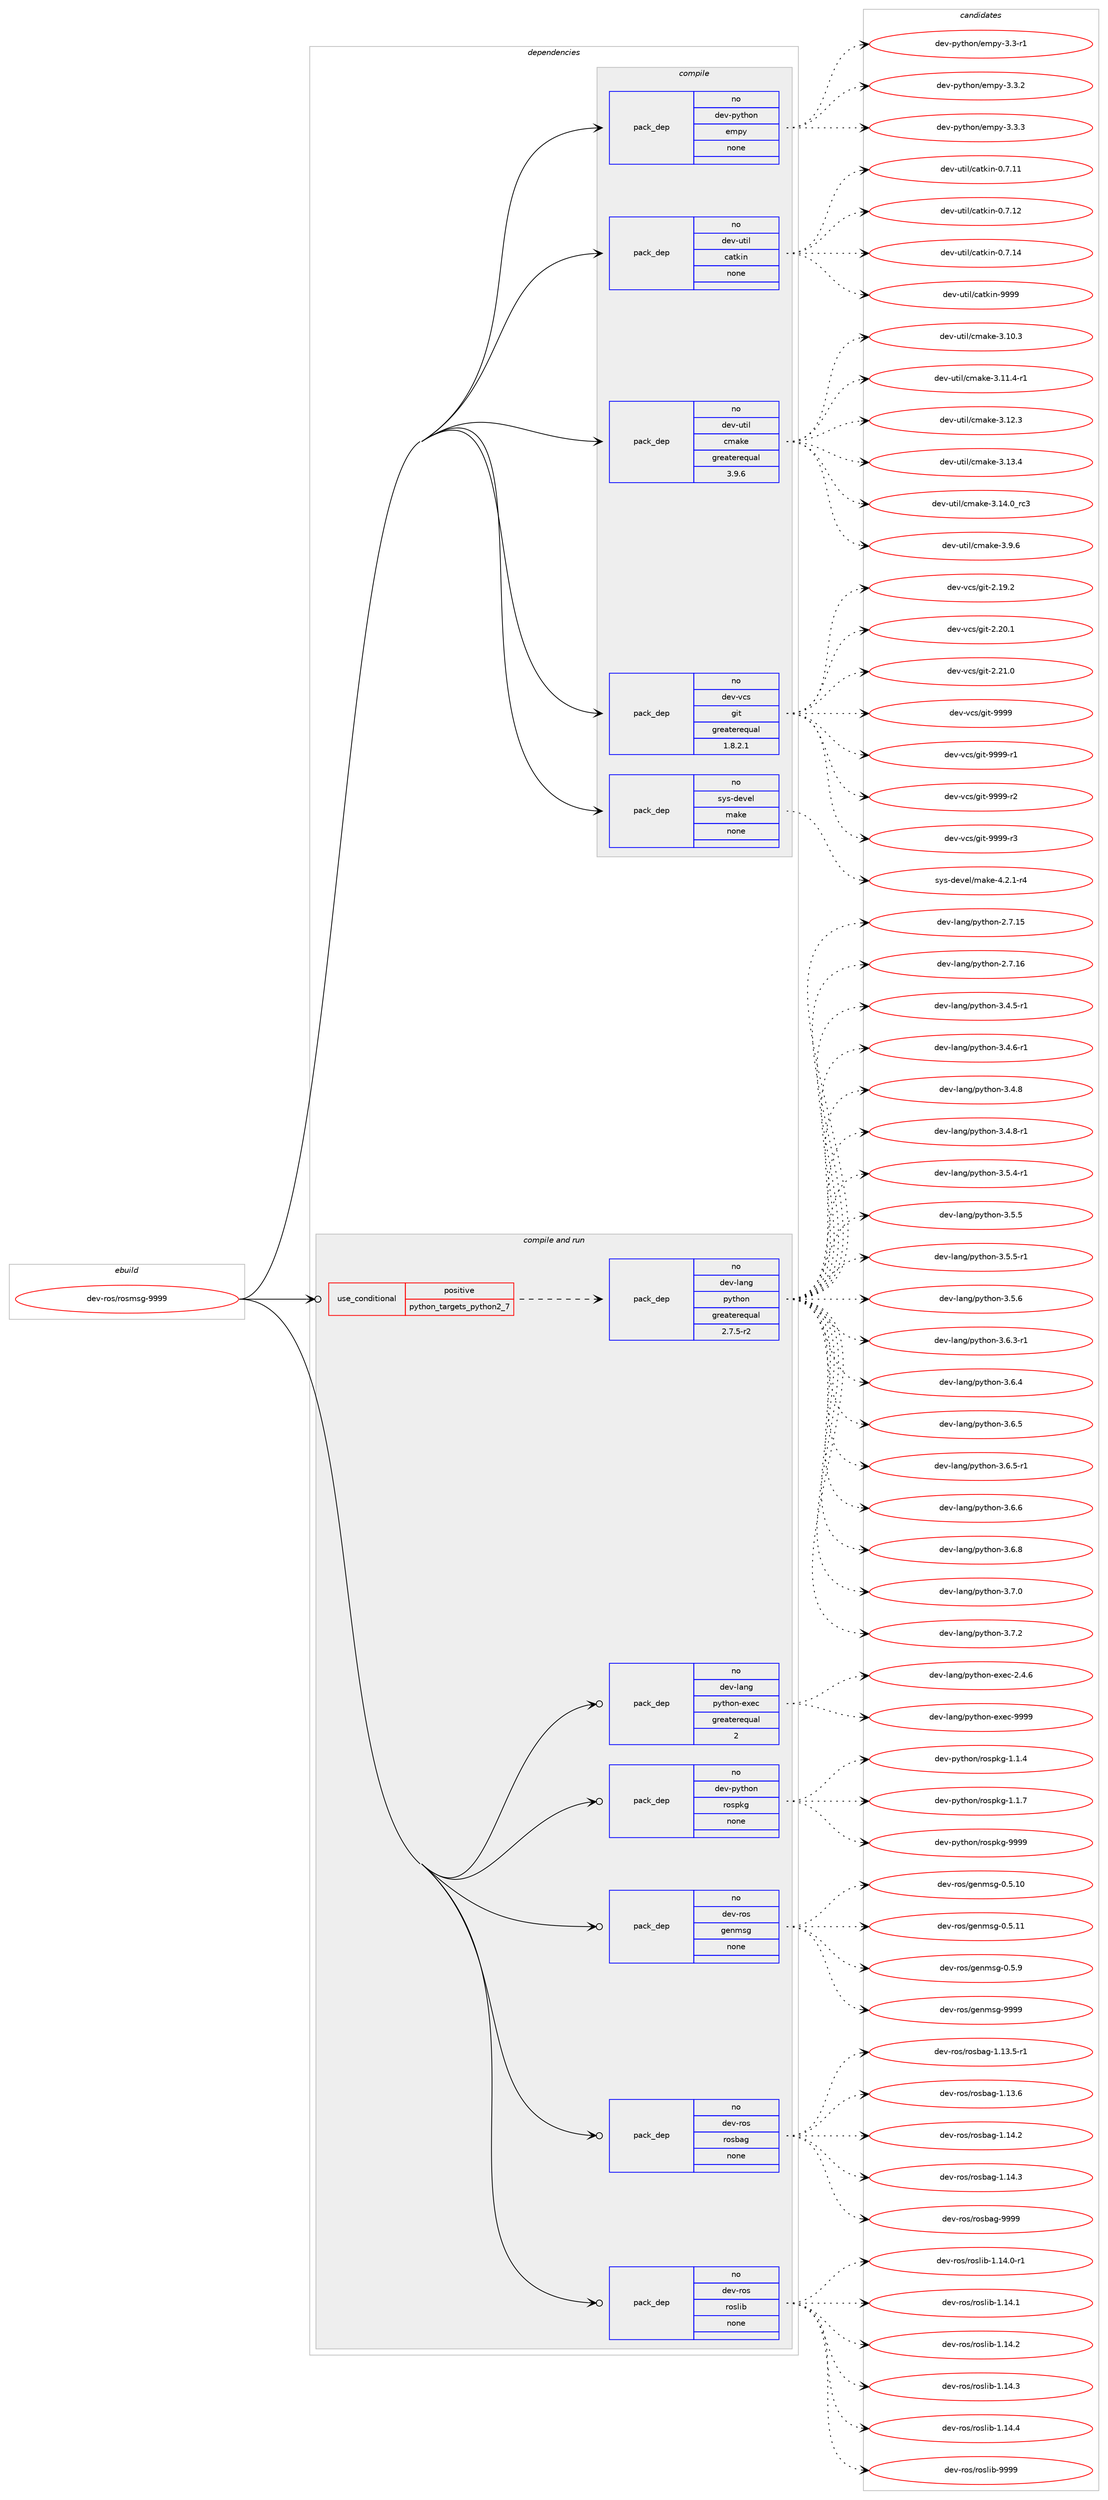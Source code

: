 digraph prolog {

# *************
# Graph options
# *************

newrank=true;
concentrate=true;
compound=true;
graph [rankdir=LR,fontname=Helvetica,fontsize=10,ranksep=1.5];#, ranksep=2.5, nodesep=0.2];
edge  [arrowhead=vee];
node  [fontname=Helvetica,fontsize=10];

# **********
# The ebuild
# **********

subgraph cluster_leftcol {
color=gray;
rank=same;
label=<<i>ebuild</i>>;
id [label="dev-ros/rosmsg-9999", color=red, width=4, href="../dev-ros/rosmsg-9999.svg"];
}

# ****************
# The dependencies
# ****************

subgraph cluster_midcol {
color=gray;
label=<<i>dependencies</i>>;
subgraph cluster_compile {
fillcolor="#eeeeee";
style=filled;
label=<<i>compile</i>>;
subgraph pack1052737 {
dependency1466156 [label=<<TABLE BORDER="0" CELLBORDER="1" CELLSPACING="0" CELLPADDING="4" WIDTH="220"><TR><TD ROWSPAN="6" CELLPADDING="30">pack_dep</TD></TR><TR><TD WIDTH="110">no</TD></TR><TR><TD>dev-python</TD></TR><TR><TD>empy</TD></TR><TR><TD>none</TD></TR><TR><TD></TD></TR></TABLE>>, shape=none, color=blue];
}
id:e -> dependency1466156:w [weight=20,style="solid",arrowhead="vee"];
subgraph pack1052738 {
dependency1466157 [label=<<TABLE BORDER="0" CELLBORDER="1" CELLSPACING="0" CELLPADDING="4" WIDTH="220"><TR><TD ROWSPAN="6" CELLPADDING="30">pack_dep</TD></TR><TR><TD WIDTH="110">no</TD></TR><TR><TD>dev-util</TD></TR><TR><TD>catkin</TD></TR><TR><TD>none</TD></TR><TR><TD></TD></TR></TABLE>>, shape=none, color=blue];
}
id:e -> dependency1466157:w [weight=20,style="solid",arrowhead="vee"];
subgraph pack1052739 {
dependency1466158 [label=<<TABLE BORDER="0" CELLBORDER="1" CELLSPACING="0" CELLPADDING="4" WIDTH="220"><TR><TD ROWSPAN="6" CELLPADDING="30">pack_dep</TD></TR><TR><TD WIDTH="110">no</TD></TR><TR><TD>dev-util</TD></TR><TR><TD>cmake</TD></TR><TR><TD>greaterequal</TD></TR><TR><TD>3.9.6</TD></TR></TABLE>>, shape=none, color=blue];
}
id:e -> dependency1466158:w [weight=20,style="solid",arrowhead="vee"];
subgraph pack1052740 {
dependency1466159 [label=<<TABLE BORDER="0" CELLBORDER="1" CELLSPACING="0" CELLPADDING="4" WIDTH="220"><TR><TD ROWSPAN="6" CELLPADDING="30">pack_dep</TD></TR><TR><TD WIDTH="110">no</TD></TR><TR><TD>dev-vcs</TD></TR><TR><TD>git</TD></TR><TR><TD>greaterequal</TD></TR><TR><TD>1.8.2.1</TD></TR></TABLE>>, shape=none, color=blue];
}
id:e -> dependency1466159:w [weight=20,style="solid",arrowhead="vee"];
subgraph pack1052741 {
dependency1466160 [label=<<TABLE BORDER="0" CELLBORDER="1" CELLSPACING="0" CELLPADDING="4" WIDTH="220"><TR><TD ROWSPAN="6" CELLPADDING="30">pack_dep</TD></TR><TR><TD WIDTH="110">no</TD></TR><TR><TD>sys-devel</TD></TR><TR><TD>make</TD></TR><TR><TD>none</TD></TR><TR><TD></TD></TR></TABLE>>, shape=none, color=blue];
}
id:e -> dependency1466160:w [weight=20,style="solid",arrowhead="vee"];
}
subgraph cluster_compileandrun {
fillcolor="#eeeeee";
style=filled;
label=<<i>compile and run</i>>;
subgraph cond390029 {
dependency1466161 [label=<<TABLE BORDER="0" CELLBORDER="1" CELLSPACING="0" CELLPADDING="4"><TR><TD ROWSPAN="3" CELLPADDING="10">use_conditional</TD></TR><TR><TD>positive</TD></TR><TR><TD>python_targets_python2_7</TD></TR></TABLE>>, shape=none, color=red];
subgraph pack1052742 {
dependency1466162 [label=<<TABLE BORDER="0" CELLBORDER="1" CELLSPACING="0" CELLPADDING="4" WIDTH="220"><TR><TD ROWSPAN="6" CELLPADDING="30">pack_dep</TD></TR><TR><TD WIDTH="110">no</TD></TR><TR><TD>dev-lang</TD></TR><TR><TD>python</TD></TR><TR><TD>greaterequal</TD></TR><TR><TD>2.7.5-r2</TD></TR></TABLE>>, shape=none, color=blue];
}
dependency1466161:e -> dependency1466162:w [weight=20,style="dashed",arrowhead="vee"];
}
id:e -> dependency1466161:w [weight=20,style="solid",arrowhead="odotvee"];
subgraph pack1052743 {
dependency1466163 [label=<<TABLE BORDER="0" CELLBORDER="1" CELLSPACING="0" CELLPADDING="4" WIDTH="220"><TR><TD ROWSPAN="6" CELLPADDING="30">pack_dep</TD></TR><TR><TD WIDTH="110">no</TD></TR><TR><TD>dev-lang</TD></TR><TR><TD>python-exec</TD></TR><TR><TD>greaterequal</TD></TR><TR><TD>2</TD></TR></TABLE>>, shape=none, color=blue];
}
id:e -> dependency1466163:w [weight=20,style="solid",arrowhead="odotvee"];
subgraph pack1052744 {
dependency1466164 [label=<<TABLE BORDER="0" CELLBORDER="1" CELLSPACING="0" CELLPADDING="4" WIDTH="220"><TR><TD ROWSPAN="6" CELLPADDING="30">pack_dep</TD></TR><TR><TD WIDTH="110">no</TD></TR><TR><TD>dev-python</TD></TR><TR><TD>rospkg</TD></TR><TR><TD>none</TD></TR><TR><TD></TD></TR></TABLE>>, shape=none, color=blue];
}
id:e -> dependency1466164:w [weight=20,style="solid",arrowhead="odotvee"];
subgraph pack1052745 {
dependency1466165 [label=<<TABLE BORDER="0" CELLBORDER="1" CELLSPACING="0" CELLPADDING="4" WIDTH="220"><TR><TD ROWSPAN="6" CELLPADDING="30">pack_dep</TD></TR><TR><TD WIDTH="110">no</TD></TR><TR><TD>dev-ros</TD></TR><TR><TD>genmsg</TD></TR><TR><TD>none</TD></TR><TR><TD></TD></TR></TABLE>>, shape=none, color=blue];
}
id:e -> dependency1466165:w [weight=20,style="solid",arrowhead="odotvee"];
subgraph pack1052746 {
dependency1466166 [label=<<TABLE BORDER="0" CELLBORDER="1" CELLSPACING="0" CELLPADDING="4" WIDTH="220"><TR><TD ROWSPAN="6" CELLPADDING="30">pack_dep</TD></TR><TR><TD WIDTH="110">no</TD></TR><TR><TD>dev-ros</TD></TR><TR><TD>rosbag</TD></TR><TR><TD>none</TD></TR><TR><TD></TD></TR></TABLE>>, shape=none, color=blue];
}
id:e -> dependency1466166:w [weight=20,style="solid",arrowhead="odotvee"];
subgraph pack1052747 {
dependency1466167 [label=<<TABLE BORDER="0" CELLBORDER="1" CELLSPACING="0" CELLPADDING="4" WIDTH="220"><TR><TD ROWSPAN="6" CELLPADDING="30">pack_dep</TD></TR><TR><TD WIDTH="110">no</TD></TR><TR><TD>dev-ros</TD></TR><TR><TD>roslib</TD></TR><TR><TD>none</TD></TR><TR><TD></TD></TR></TABLE>>, shape=none, color=blue];
}
id:e -> dependency1466167:w [weight=20,style="solid",arrowhead="odotvee"];
}
subgraph cluster_run {
fillcolor="#eeeeee";
style=filled;
label=<<i>run</i>>;
}
}

# **************
# The candidates
# **************

subgraph cluster_choices {
rank=same;
color=gray;
label=<<i>candidates</i>>;

subgraph choice1052737 {
color=black;
nodesep=1;
choice1001011184511212111610411111047101109112121455146514511449 [label="dev-python/empy-3.3-r1", color=red, width=4,href="../dev-python/empy-3.3-r1.svg"];
choice1001011184511212111610411111047101109112121455146514650 [label="dev-python/empy-3.3.2", color=red, width=4,href="../dev-python/empy-3.3.2.svg"];
choice1001011184511212111610411111047101109112121455146514651 [label="dev-python/empy-3.3.3", color=red, width=4,href="../dev-python/empy-3.3.3.svg"];
dependency1466156:e -> choice1001011184511212111610411111047101109112121455146514511449:w [style=dotted,weight="100"];
dependency1466156:e -> choice1001011184511212111610411111047101109112121455146514650:w [style=dotted,weight="100"];
dependency1466156:e -> choice1001011184511212111610411111047101109112121455146514651:w [style=dotted,weight="100"];
}
subgraph choice1052738 {
color=black;
nodesep=1;
choice1001011184511711610510847999711610710511045484655464949 [label="dev-util/catkin-0.7.11", color=red, width=4,href="../dev-util/catkin-0.7.11.svg"];
choice1001011184511711610510847999711610710511045484655464950 [label="dev-util/catkin-0.7.12", color=red, width=4,href="../dev-util/catkin-0.7.12.svg"];
choice1001011184511711610510847999711610710511045484655464952 [label="dev-util/catkin-0.7.14", color=red, width=4,href="../dev-util/catkin-0.7.14.svg"];
choice100101118451171161051084799971161071051104557575757 [label="dev-util/catkin-9999", color=red, width=4,href="../dev-util/catkin-9999.svg"];
dependency1466157:e -> choice1001011184511711610510847999711610710511045484655464949:w [style=dotted,weight="100"];
dependency1466157:e -> choice1001011184511711610510847999711610710511045484655464950:w [style=dotted,weight="100"];
dependency1466157:e -> choice1001011184511711610510847999711610710511045484655464952:w [style=dotted,weight="100"];
dependency1466157:e -> choice100101118451171161051084799971161071051104557575757:w [style=dotted,weight="100"];
}
subgraph choice1052739 {
color=black;
nodesep=1;
choice1001011184511711610510847991099710710145514649484651 [label="dev-util/cmake-3.10.3", color=red, width=4,href="../dev-util/cmake-3.10.3.svg"];
choice10010111845117116105108479910997107101455146494946524511449 [label="dev-util/cmake-3.11.4-r1", color=red, width=4,href="../dev-util/cmake-3.11.4-r1.svg"];
choice1001011184511711610510847991099710710145514649504651 [label="dev-util/cmake-3.12.3", color=red, width=4,href="../dev-util/cmake-3.12.3.svg"];
choice1001011184511711610510847991099710710145514649514652 [label="dev-util/cmake-3.13.4", color=red, width=4,href="../dev-util/cmake-3.13.4.svg"];
choice1001011184511711610510847991099710710145514649524648951149951 [label="dev-util/cmake-3.14.0_rc3", color=red, width=4,href="../dev-util/cmake-3.14.0_rc3.svg"];
choice10010111845117116105108479910997107101455146574654 [label="dev-util/cmake-3.9.6", color=red, width=4,href="../dev-util/cmake-3.9.6.svg"];
dependency1466158:e -> choice1001011184511711610510847991099710710145514649484651:w [style=dotted,weight="100"];
dependency1466158:e -> choice10010111845117116105108479910997107101455146494946524511449:w [style=dotted,weight="100"];
dependency1466158:e -> choice1001011184511711610510847991099710710145514649504651:w [style=dotted,weight="100"];
dependency1466158:e -> choice1001011184511711610510847991099710710145514649514652:w [style=dotted,weight="100"];
dependency1466158:e -> choice1001011184511711610510847991099710710145514649524648951149951:w [style=dotted,weight="100"];
dependency1466158:e -> choice10010111845117116105108479910997107101455146574654:w [style=dotted,weight="100"];
}
subgraph choice1052740 {
color=black;
nodesep=1;
choice10010111845118991154710310511645504649574650 [label="dev-vcs/git-2.19.2", color=red, width=4,href="../dev-vcs/git-2.19.2.svg"];
choice10010111845118991154710310511645504650484649 [label="dev-vcs/git-2.20.1", color=red, width=4,href="../dev-vcs/git-2.20.1.svg"];
choice10010111845118991154710310511645504650494648 [label="dev-vcs/git-2.21.0", color=red, width=4,href="../dev-vcs/git-2.21.0.svg"];
choice1001011184511899115471031051164557575757 [label="dev-vcs/git-9999", color=red, width=4,href="../dev-vcs/git-9999.svg"];
choice10010111845118991154710310511645575757574511449 [label="dev-vcs/git-9999-r1", color=red, width=4,href="../dev-vcs/git-9999-r1.svg"];
choice10010111845118991154710310511645575757574511450 [label="dev-vcs/git-9999-r2", color=red, width=4,href="../dev-vcs/git-9999-r2.svg"];
choice10010111845118991154710310511645575757574511451 [label="dev-vcs/git-9999-r3", color=red, width=4,href="../dev-vcs/git-9999-r3.svg"];
dependency1466159:e -> choice10010111845118991154710310511645504649574650:w [style=dotted,weight="100"];
dependency1466159:e -> choice10010111845118991154710310511645504650484649:w [style=dotted,weight="100"];
dependency1466159:e -> choice10010111845118991154710310511645504650494648:w [style=dotted,weight="100"];
dependency1466159:e -> choice1001011184511899115471031051164557575757:w [style=dotted,weight="100"];
dependency1466159:e -> choice10010111845118991154710310511645575757574511449:w [style=dotted,weight="100"];
dependency1466159:e -> choice10010111845118991154710310511645575757574511450:w [style=dotted,weight="100"];
dependency1466159:e -> choice10010111845118991154710310511645575757574511451:w [style=dotted,weight="100"];
}
subgraph choice1052741 {
color=black;
nodesep=1;
choice1151211154510010111810110847109971071014552465046494511452 [label="sys-devel/make-4.2.1-r4", color=red, width=4,href="../sys-devel/make-4.2.1-r4.svg"];
dependency1466160:e -> choice1151211154510010111810110847109971071014552465046494511452:w [style=dotted,weight="100"];
}
subgraph choice1052742 {
color=black;
nodesep=1;
choice10010111845108971101034711212111610411111045504655464953 [label="dev-lang/python-2.7.15", color=red, width=4,href="../dev-lang/python-2.7.15.svg"];
choice10010111845108971101034711212111610411111045504655464954 [label="dev-lang/python-2.7.16", color=red, width=4,href="../dev-lang/python-2.7.16.svg"];
choice1001011184510897110103471121211161041111104551465246534511449 [label="dev-lang/python-3.4.5-r1", color=red, width=4,href="../dev-lang/python-3.4.5-r1.svg"];
choice1001011184510897110103471121211161041111104551465246544511449 [label="dev-lang/python-3.4.6-r1", color=red, width=4,href="../dev-lang/python-3.4.6-r1.svg"];
choice100101118451089711010347112121116104111110455146524656 [label="dev-lang/python-3.4.8", color=red, width=4,href="../dev-lang/python-3.4.8.svg"];
choice1001011184510897110103471121211161041111104551465246564511449 [label="dev-lang/python-3.4.8-r1", color=red, width=4,href="../dev-lang/python-3.4.8-r1.svg"];
choice1001011184510897110103471121211161041111104551465346524511449 [label="dev-lang/python-3.5.4-r1", color=red, width=4,href="../dev-lang/python-3.5.4-r1.svg"];
choice100101118451089711010347112121116104111110455146534653 [label="dev-lang/python-3.5.5", color=red, width=4,href="../dev-lang/python-3.5.5.svg"];
choice1001011184510897110103471121211161041111104551465346534511449 [label="dev-lang/python-3.5.5-r1", color=red, width=4,href="../dev-lang/python-3.5.5-r1.svg"];
choice100101118451089711010347112121116104111110455146534654 [label="dev-lang/python-3.5.6", color=red, width=4,href="../dev-lang/python-3.5.6.svg"];
choice1001011184510897110103471121211161041111104551465446514511449 [label="dev-lang/python-3.6.3-r1", color=red, width=4,href="../dev-lang/python-3.6.3-r1.svg"];
choice100101118451089711010347112121116104111110455146544652 [label="dev-lang/python-3.6.4", color=red, width=4,href="../dev-lang/python-3.6.4.svg"];
choice100101118451089711010347112121116104111110455146544653 [label="dev-lang/python-3.6.5", color=red, width=4,href="../dev-lang/python-3.6.5.svg"];
choice1001011184510897110103471121211161041111104551465446534511449 [label="dev-lang/python-3.6.5-r1", color=red, width=4,href="../dev-lang/python-3.6.5-r1.svg"];
choice100101118451089711010347112121116104111110455146544654 [label="dev-lang/python-3.6.6", color=red, width=4,href="../dev-lang/python-3.6.6.svg"];
choice100101118451089711010347112121116104111110455146544656 [label="dev-lang/python-3.6.8", color=red, width=4,href="../dev-lang/python-3.6.8.svg"];
choice100101118451089711010347112121116104111110455146554648 [label="dev-lang/python-3.7.0", color=red, width=4,href="../dev-lang/python-3.7.0.svg"];
choice100101118451089711010347112121116104111110455146554650 [label="dev-lang/python-3.7.2", color=red, width=4,href="../dev-lang/python-3.7.2.svg"];
dependency1466162:e -> choice10010111845108971101034711212111610411111045504655464953:w [style=dotted,weight="100"];
dependency1466162:e -> choice10010111845108971101034711212111610411111045504655464954:w [style=dotted,weight="100"];
dependency1466162:e -> choice1001011184510897110103471121211161041111104551465246534511449:w [style=dotted,weight="100"];
dependency1466162:e -> choice1001011184510897110103471121211161041111104551465246544511449:w [style=dotted,weight="100"];
dependency1466162:e -> choice100101118451089711010347112121116104111110455146524656:w [style=dotted,weight="100"];
dependency1466162:e -> choice1001011184510897110103471121211161041111104551465246564511449:w [style=dotted,weight="100"];
dependency1466162:e -> choice1001011184510897110103471121211161041111104551465346524511449:w [style=dotted,weight="100"];
dependency1466162:e -> choice100101118451089711010347112121116104111110455146534653:w [style=dotted,weight="100"];
dependency1466162:e -> choice1001011184510897110103471121211161041111104551465346534511449:w [style=dotted,weight="100"];
dependency1466162:e -> choice100101118451089711010347112121116104111110455146534654:w [style=dotted,weight="100"];
dependency1466162:e -> choice1001011184510897110103471121211161041111104551465446514511449:w [style=dotted,weight="100"];
dependency1466162:e -> choice100101118451089711010347112121116104111110455146544652:w [style=dotted,weight="100"];
dependency1466162:e -> choice100101118451089711010347112121116104111110455146544653:w [style=dotted,weight="100"];
dependency1466162:e -> choice1001011184510897110103471121211161041111104551465446534511449:w [style=dotted,weight="100"];
dependency1466162:e -> choice100101118451089711010347112121116104111110455146544654:w [style=dotted,weight="100"];
dependency1466162:e -> choice100101118451089711010347112121116104111110455146544656:w [style=dotted,weight="100"];
dependency1466162:e -> choice100101118451089711010347112121116104111110455146554648:w [style=dotted,weight="100"];
dependency1466162:e -> choice100101118451089711010347112121116104111110455146554650:w [style=dotted,weight="100"];
}
subgraph choice1052743 {
color=black;
nodesep=1;
choice1001011184510897110103471121211161041111104510112010199455046524654 [label="dev-lang/python-exec-2.4.6", color=red, width=4,href="../dev-lang/python-exec-2.4.6.svg"];
choice10010111845108971101034711212111610411111045101120101994557575757 [label="dev-lang/python-exec-9999", color=red, width=4,href="../dev-lang/python-exec-9999.svg"];
dependency1466163:e -> choice1001011184510897110103471121211161041111104510112010199455046524654:w [style=dotted,weight="100"];
dependency1466163:e -> choice10010111845108971101034711212111610411111045101120101994557575757:w [style=dotted,weight="100"];
}
subgraph choice1052744 {
color=black;
nodesep=1;
choice1001011184511212111610411111047114111115112107103454946494652 [label="dev-python/rospkg-1.1.4", color=red, width=4,href="../dev-python/rospkg-1.1.4.svg"];
choice1001011184511212111610411111047114111115112107103454946494655 [label="dev-python/rospkg-1.1.7", color=red, width=4,href="../dev-python/rospkg-1.1.7.svg"];
choice10010111845112121116104111110471141111151121071034557575757 [label="dev-python/rospkg-9999", color=red, width=4,href="../dev-python/rospkg-9999.svg"];
dependency1466164:e -> choice1001011184511212111610411111047114111115112107103454946494652:w [style=dotted,weight="100"];
dependency1466164:e -> choice1001011184511212111610411111047114111115112107103454946494655:w [style=dotted,weight="100"];
dependency1466164:e -> choice10010111845112121116104111110471141111151121071034557575757:w [style=dotted,weight="100"];
}
subgraph choice1052745 {
color=black;
nodesep=1;
choice100101118451141111154710310111010911510345484653464948 [label="dev-ros/genmsg-0.5.10", color=red, width=4,href="../dev-ros/genmsg-0.5.10.svg"];
choice100101118451141111154710310111010911510345484653464949 [label="dev-ros/genmsg-0.5.11", color=red, width=4,href="../dev-ros/genmsg-0.5.11.svg"];
choice1001011184511411111547103101110109115103454846534657 [label="dev-ros/genmsg-0.5.9", color=red, width=4,href="../dev-ros/genmsg-0.5.9.svg"];
choice10010111845114111115471031011101091151034557575757 [label="dev-ros/genmsg-9999", color=red, width=4,href="../dev-ros/genmsg-9999.svg"];
dependency1466165:e -> choice100101118451141111154710310111010911510345484653464948:w [style=dotted,weight="100"];
dependency1466165:e -> choice100101118451141111154710310111010911510345484653464949:w [style=dotted,weight="100"];
dependency1466165:e -> choice1001011184511411111547103101110109115103454846534657:w [style=dotted,weight="100"];
dependency1466165:e -> choice10010111845114111115471031011101091151034557575757:w [style=dotted,weight="100"];
}
subgraph choice1052746 {
color=black;
nodesep=1;
choice10010111845114111115471141111159897103454946495146534511449 [label="dev-ros/rosbag-1.13.5-r1", color=red, width=4,href="../dev-ros/rosbag-1.13.5-r1.svg"];
choice1001011184511411111547114111115989710345494649514654 [label="dev-ros/rosbag-1.13.6", color=red, width=4,href="../dev-ros/rosbag-1.13.6.svg"];
choice1001011184511411111547114111115989710345494649524650 [label="dev-ros/rosbag-1.14.2", color=red, width=4,href="../dev-ros/rosbag-1.14.2.svg"];
choice1001011184511411111547114111115989710345494649524651 [label="dev-ros/rosbag-1.14.3", color=red, width=4,href="../dev-ros/rosbag-1.14.3.svg"];
choice100101118451141111154711411111598971034557575757 [label="dev-ros/rosbag-9999", color=red, width=4,href="../dev-ros/rosbag-9999.svg"];
dependency1466166:e -> choice10010111845114111115471141111159897103454946495146534511449:w [style=dotted,weight="100"];
dependency1466166:e -> choice1001011184511411111547114111115989710345494649514654:w [style=dotted,weight="100"];
dependency1466166:e -> choice1001011184511411111547114111115989710345494649524650:w [style=dotted,weight="100"];
dependency1466166:e -> choice1001011184511411111547114111115989710345494649524651:w [style=dotted,weight="100"];
dependency1466166:e -> choice100101118451141111154711411111598971034557575757:w [style=dotted,weight="100"];
}
subgraph choice1052747 {
color=black;
nodesep=1;
choice100101118451141111154711411111510810598454946495246484511449 [label="dev-ros/roslib-1.14.0-r1", color=red, width=4,href="../dev-ros/roslib-1.14.0-r1.svg"];
choice10010111845114111115471141111151081059845494649524649 [label="dev-ros/roslib-1.14.1", color=red, width=4,href="../dev-ros/roslib-1.14.1.svg"];
choice10010111845114111115471141111151081059845494649524650 [label="dev-ros/roslib-1.14.2", color=red, width=4,href="../dev-ros/roslib-1.14.2.svg"];
choice10010111845114111115471141111151081059845494649524651 [label="dev-ros/roslib-1.14.3", color=red, width=4,href="../dev-ros/roslib-1.14.3.svg"];
choice10010111845114111115471141111151081059845494649524652 [label="dev-ros/roslib-1.14.4", color=red, width=4,href="../dev-ros/roslib-1.14.4.svg"];
choice1001011184511411111547114111115108105984557575757 [label="dev-ros/roslib-9999", color=red, width=4,href="../dev-ros/roslib-9999.svg"];
dependency1466167:e -> choice100101118451141111154711411111510810598454946495246484511449:w [style=dotted,weight="100"];
dependency1466167:e -> choice10010111845114111115471141111151081059845494649524649:w [style=dotted,weight="100"];
dependency1466167:e -> choice10010111845114111115471141111151081059845494649524650:w [style=dotted,weight="100"];
dependency1466167:e -> choice10010111845114111115471141111151081059845494649524651:w [style=dotted,weight="100"];
dependency1466167:e -> choice10010111845114111115471141111151081059845494649524652:w [style=dotted,weight="100"];
dependency1466167:e -> choice1001011184511411111547114111115108105984557575757:w [style=dotted,weight="100"];
}
}

}
